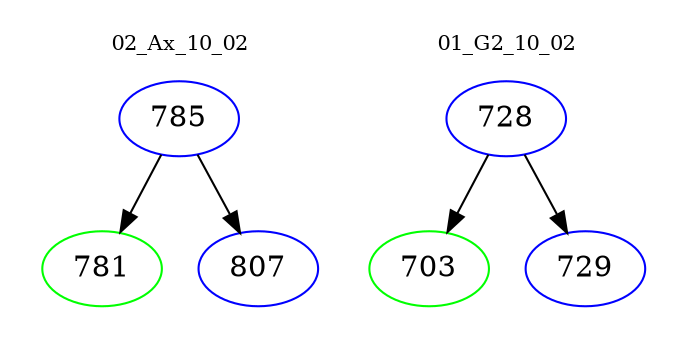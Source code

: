 digraph{
subgraph cluster_0 {
color = white
label = "02_Ax_10_02";
fontsize=10;
T0_785 [label="785", color="blue"]
T0_785 -> T0_781 [color="black"]
T0_781 [label="781", color="green"]
T0_785 -> T0_807 [color="black"]
T0_807 [label="807", color="blue"]
}
subgraph cluster_1 {
color = white
label = "01_G2_10_02";
fontsize=10;
T1_728 [label="728", color="blue"]
T1_728 -> T1_703 [color="black"]
T1_703 [label="703", color="green"]
T1_728 -> T1_729 [color="black"]
T1_729 [label="729", color="blue"]
}
}
